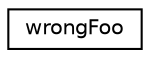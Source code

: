 digraph "Graphical Class Hierarchy"
{
  edge [fontname="Helvetica",fontsize="10",labelfontname="Helvetica",labelfontsize="10"];
  node [fontname="Helvetica",fontsize="10",shape=record];
  rankdir="LR";
  Node0 [label="wrongFoo",height=0.2,width=0.4,color="black", fillcolor="white", style="filled",URL="$structwrong_foo.html"];
}
